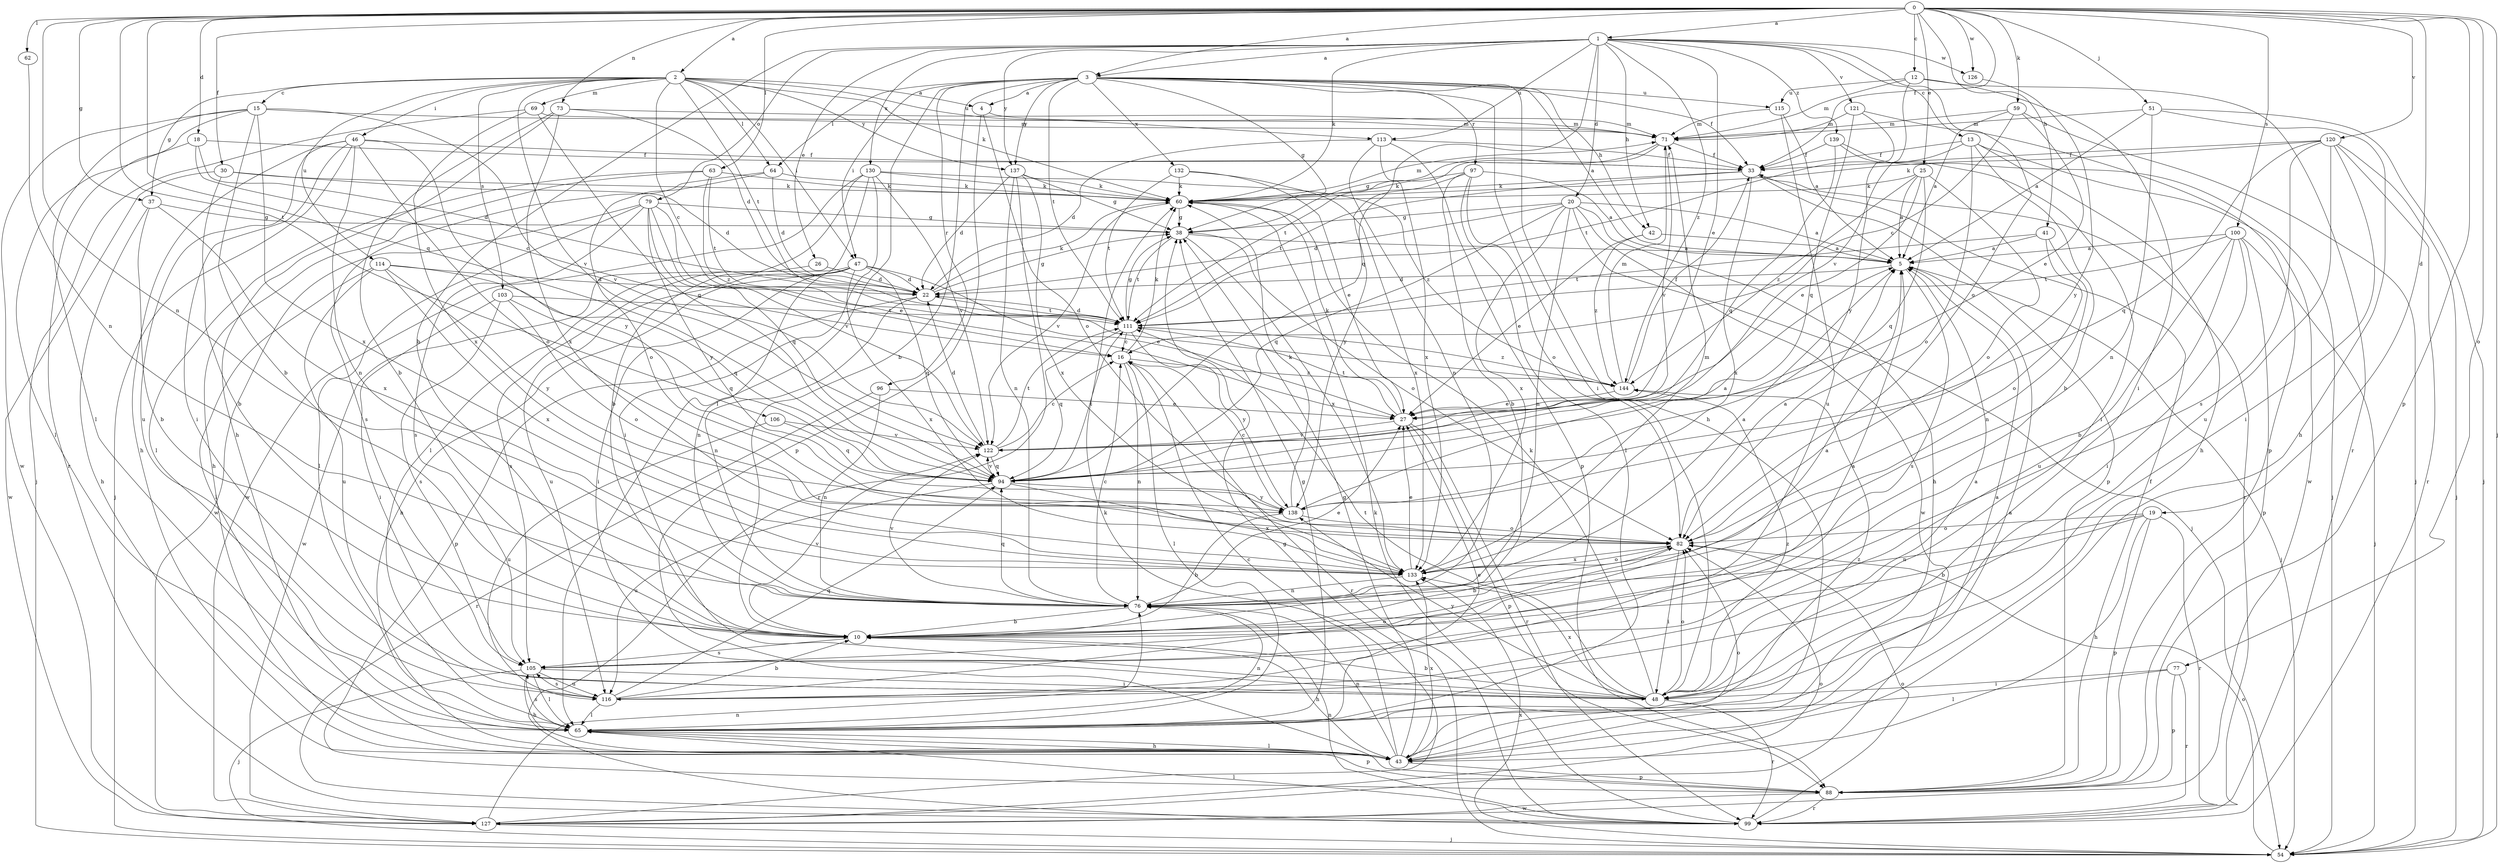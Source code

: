 strict digraph  {
0;
1;
2;
3;
4;
5;
10;
12;
13;
15;
16;
18;
19;
20;
22;
25;
26;
27;
30;
33;
37;
38;
41;
42;
43;
46;
47;
48;
51;
54;
59;
60;
62;
63;
64;
65;
69;
71;
73;
76;
77;
79;
82;
88;
94;
96;
97;
99;
100;
103;
105;
106;
111;
113;
114;
115;
116;
120;
121;
122;
126;
127;
130;
132;
133;
137;
138;
139;
144;
0 -> 1  [label=a];
0 -> 2  [label=a];
0 -> 3  [label=a];
0 -> 12  [label=c];
0 -> 18  [label=d];
0 -> 19  [label=d];
0 -> 25  [label=e];
0 -> 30  [label=f];
0 -> 33  [label=f];
0 -> 37  [label=g];
0 -> 41  [label=h];
0 -> 51  [label=j];
0 -> 54  [label=j];
0 -> 59  [label=k];
0 -> 62  [label=l];
0 -> 63  [label=l];
0 -> 73  [label=n];
0 -> 76  [label=n];
0 -> 77  [label=o];
0 -> 88  [label=p];
0 -> 94  [label=q];
0 -> 100  [label=s];
0 -> 106  [label=t];
0 -> 120  [label=v];
0 -> 126  [label=w];
1 -> 3  [label=a];
1 -> 10  [label=b];
1 -> 13  [label=c];
1 -> 20  [label=d];
1 -> 26  [label=e];
1 -> 27  [label=e];
1 -> 42  [label=h];
1 -> 60  [label=k];
1 -> 79  [label=o];
1 -> 82  [label=o];
1 -> 94  [label=q];
1 -> 113  [label=u];
1 -> 121  [label=v];
1 -> 126  [label=w];
1 -> 130  [label=x];
1 -> 137  [label=y];
1 -> 139  [label=z];
1 -> 144  [label=z];
2 -> 4  [label=a];
2 -> 15  [label=c];
2 -> 16  [label=c];
2 -> 37  [label=g];
2 -> 46  [label=i];
2 -> 47  [label=i];
2 -> 60  [label=k];
2 -> 64  [label=l];
2 -> 69  [label=m];
2 -> 103  [label=s];
2 -> 111  [label=t];
2 -> 113  [label=u];
2 -> 114  [label=u];
2 -> 122  [label=v];
2 -> 137  [label=y];
3 -> 4  [label=a];
3 -> 5  [label=a];
3 -> 10  [label=b];
3 -> 33  [label=f];
3 -> 38  [label=g];
3 -> 42  [label=h];
3 -> 43  [label=h];
3 -> 47  [label=i];
3 -> 48  [label=i];
3 -> 64  [label=l];
3 -> 65  [label=l];
3 -> 96  [label=r];
3 -> 97  [label=r];
3 -> 111  [label=t];
3 -> 115  [label=u];
3 -> 132  [label=x];
3 -> 137  [label=y];
4 -> 71  [label=m];
4 -> 82  [label=o];
4 -> 88  [label=p];
5 -> 22  [label=d];
5 -> 54  [label=j];
5 -> 105  [label=s];
10 -> 5  [label=a];
10 -> 43  [label=h];
10 -> 105  [label=s];
10 -> 122  [label=v];
12 -> 48  [label=i];
12 -> 71  [label=m];
12 -> 99  [label=r];
12 -> 115  [label=u];
12 -> 122  [label=v];
13 -> 10  [label=b];
13 -> 33  [label=f];
13 -> 43  [label=h];
13 -> 82  [label=o];
13 -> 111  [label=t];
13 -> 127  [label=w];
15 -> 10  [label=b];
15 -> 65  [label=l];
15 -> 71  [label=m];
15 -> 99  [label=r];
15 -> 122  [label=v];
15 -> 127  [label=w];
15 -> 133  [label=x];
16 -> 60  [label=k];
16 -> 65  [label=l];
16 -> 76  [label=n];
16 -> 99  [label=r];
16 -> 144  [label=z];
18 -> 16  [label=c];
18 -> 22  [label=d];
18 -> 33  [label=f];
18 -> 65  [label=l];
19 -> 10  [label=b];
19 -> 43  [label=h];
19 -> 76  [label=n];
19 -> 82  [label=o];
19 -> 88  [label=p];
19 -> 99  [label=r];
20 -> 5  [label=a];
20 -> 22  [label=d];
20 -> 38  [label=g];
20 -> 43  [label=h];
20 -> 54  [label=j];
20 -> 76  [label=n];
20 -> 94  [label=q];
20 -> 127  [label=w];
20 -> 133  [label=x];
22 -> 38  [label=g];
22 -> 60  [label=k];
22 -> 76  [label=n];
22 -> 88  [label=p];
22 -> 111  [label=t];
25 -> 5  [label=a];
25 -> 27  [label=e];
25 -> 60  [label=k];
25 -> 82  [label=o];
25 -> 94  [label=q];
25 -> 144  [label=z];
26 -> 22  [label=d];
26 -> 105  [label=s];
27 -> 60  [label=k];
27 -> 88  [label=p];
27 -> 99  [label=r];
27 -> 111  [label=t];
27 -> 122  [label=v];
30 -> 10  [label=b];
30 -> 22  [label=d];
30 -> 60  [label=k];
30 -> 127  [label=w];
33 -> 60  [label=k];
33 -> 88  [label=p];
33 -> 99  [label=r];
33 -> 111  [label=t];
33 -> 133  [label=x];
37 -> 10  [label=b];
37 -> 38  [label=g];
37 -> 43  [label=h];
37 -> 133  [label=x];
38 -> 5  [label=a];
38 -> 82  [label=o];
38 -> 111  [label=t];
38 -> 133  [label=x];
41 -> 5  [label=a];
41 -> 76  [label=n];
41 -> 82  [label=o];
41 -> 111  [label=t];
42 -> 5  [label=a];
42 -> 27  [label=e];
42 -> 144  [label=z];
43 -> 5  [label=a];
43 -> 16  [label=c];
43 -> 38  [label=g];
43 -> 65  [label=l];
43 -> 76  [label=n];
43 -> 82  [label=o];
43 -> 88  [label=p];
43 -> 133  [label=x];
46 -> 33  [label=f];
46 -> 43  [label=h];
46 -> 48  [label=i];
46 -> 54  [label=j];
46 -> 76  [label=n];
46 -> 82  [label=o];
46 -> 116  [label=u];
46 -> 138  [label=y];
47 -> 22  [label=d];
47 -> 27  [label=e];
47 -> 43  [label=h];
47 -> 48  [label=i];
47 -> 76  [label=n];
47 -> 94  [label=q];
47 -> 116  [label=u];
47 -> 127  [label=w];
47 -> 133  [label=x];
48 -> 5  [label=a];
48 -> 10  [label=b];
48 -> 60  [label=k];
48 -> 82  [label=o];
48 -> 99  [label=r];
48 -> 111  [label=t];
48 -> 133  [label=x];
48 -> 138  [label=y];
48 -> 144  [label=z];
51 -> 5  [label=a];
51 -> 43  [label=h];
51 -> 54  [label=j];
51 -> 71  [label=m];
51 -> 76  [label=n];
54 -> 38  [label=g];
54 -> 82  [label=o];
54 -> 133  [label=x];
59 -> 5  [label=a];
59 -> 16  [label=c];
59 -> 27  [label=e];
59 -> 54  [label=j];
59 -> 71  [label=m];
60 -> 38  [label=g];
60 -> 71  [label=m];
60 -> 122  [label=v];
62 -> 76  [label=n];
63 -> 43  [label=h];
63 -> 60  [label=k];
63 -> 65  [label=l];
63 -> 111  [label=t];
63 -> 144  [label=z];
64 -> 22  [label=d];
64 -> 60  [label=k];
64 -> 82  [label=o];
64 -> 105  [label=s];
65 -> 5  [label=a];
65 -> 27  [label=e];
65 -> 38  [label=g];
65 -> 43  [label=h];
65 -> 76  [label=n];
65 -> 88  [label=p];
65 -> 105  [label=s];
65 -> 144  [label=z];
69 -> 54  [label=j];
69 -> 71  [label=m];
69 -> 94  [label=q];
69 -> 133  [label=x];
71 -> 33  [label=f];
71 -> 38  [label=g];
71 -> 111  [label=t];
71 -> 122  [label=v];
73 -> 10  [label=b];
73 -> 22  [label=d];
73 -> 43  [label=h];
73 -> 71  [label=m];
73 -> 133  [label=x];
76 -> 10  [label=b];
76 -> 16  [label=c];
76 -> 27  [label=e];
76 -> 94  [label=q];
76 -> 122  [label=v];
77 -> 48  [label=i];
77 -> 65  [label=l];
77 -> 88  [label=p];
77 -> 99  [label=r];
79 -> 27  [label=e];
79 -> 38  [label=g];
79 -> 65  [label=l];
79 -> 94  [label=q];
79 -> 105  [label=s];
79 -> 122  [label=v];
79 -> 127  [label=w];
79 -> 138  [label=y];
82 -> 5  [label=a];
82 -> 10  [label=b];
82 -> 48  [label=i];
82 -> 133  [label=x];
88 -> 33  [label=f];
88 -> 99  [label=r];
88 -> 127  [label=w];
94 -> 111  [label=t];
94 -> 116  [label=u];
94 -> 122  [label=v];
94 -> 133  [label=x];
94 -> 138  [label=y];
96 -> 27  [label=e];
96 -> 76  [label=n];
96 -> 99  [label=r];
97 -> 5  [label=a];
97 -> 10  [label=b];
97 -> 60  [label=k];
97 -> 65  [label=l];
97 -> 82  [label=o];
97 -> 138  [label=y];
99 -> 60  [label=k];
99 -> 65  [label=l];
99 -> 76  [label=n];
99 -> 82  [label=o];
100 -> 5  [label=a];
100 -> 10  [label=b];
100 -> 48  [label=i];
100 -> 54  [label=j];
100 -> 88  [label=p];
100 -> 111  [label=t];
100 -> 116  [label=u];
103 -> 48  [label=i];
103 -> 82  [label=o];
103 -> 94  [label=q];
103 -> 105  [label=s];
103 -> 111  [label=t];
105 -> 5  [label=a];
105 -> 43  [label=h];
105 -> 48  [label=i];
105 -> 54  [label=j];
105 -> 65  [label=l];
105 -> 116  [label=u];
106 -> 94  [label=q];
106 -> 116  [label=u];
106 -> 122  [label=v];
111 -> 16  [label=c];
111 -> 22  [label=d];
111 -> 38  [label=g];
111 -> 94  [label=q];
111 -> 138  [label=y];
111 -> 144  [label=z];
113 -> 22  [label=d];
113 -> 33  [label=f];
113 -> 76  [label=n];
113 -> 88  [label=p];
113 -> 133  [label=x];
114 -> 22  [label=d];
114 -> 65  [label=l];
114 -> 94  [label=q];
114 -> 116  [label=u];
114 -> 133  [label=x];
114 -> 138  [label=y];
115 -> 5  [label=a];
115 -> 71  [label=m];
115 -> 116  [label=u];
116 -> 10  [label=b];
116 -> 65  [label=l];
116 -> 82  [label=o];
116 -> 94  [label=q];
116 -> 105  [label=s];
120 -> 33  [label=f];
120 -> 48  [label=i];
120 -> 54  [label=j];
120 -> 60  [label=k];
120 -> 94  [label=q];
120 -> 99  [label=r];
120 -> 105  [label=s];
120 -> 116  [label=u];
121 -> 71  [label=m];
121 -> 88  [label=p];
121 -> 94  [label=q];
121 -> 138  [label=y];
122 -> 16  [label=c];
122 -> 22  [label=d];
122 -> 94  [label=q];
122 -> 111  [label=t];
126 -> 138  [label=y];
127 -> 54  [label=j];
127 -> 60  [label=k];
127 -> 76  [label=n];
127 -> 82  [label=o];
130 -> 10  [label=b];
130 -> 48  [label=i];
130 -> 60  [label=k];
130 -> 65  [label=l];
130 -> 122  [label=v];
130 -> 127  [label=w];
130 -> 144  [label=z];
132 -> 27  [label=e];
132 -> 60  [label=k];
132 -> 111  [label=t];
132 -> 133  [label=x];
133 -> 5  [label=a];
133 -> 27  [label=e];
133 -> 71  [label=m];
133 -> 76  [label=n];
133 -> 82  [label=o];
137 -> 22  [label=d];
137 -> 38  [label=g];
137 -> 60  [label=k];
137 -> 76  [label=n];
137 -> 99  [label=r];
137 -> 133  [label=x];
138 -> 5  [label=a];
138 -> 10  [label=b];
138 -> 16  [label=c];
138 -> 60  [label=k];
138 -> 82  [label=o];
139 -> 33  [label=f];
139 -> 48  [label=i];
139 -> 54  [label=j];
139 -> 94  [label=q];
144 -> 27  [label=e];
144 -> 33  [label=f];
144 -> 71  [label=m];
}
